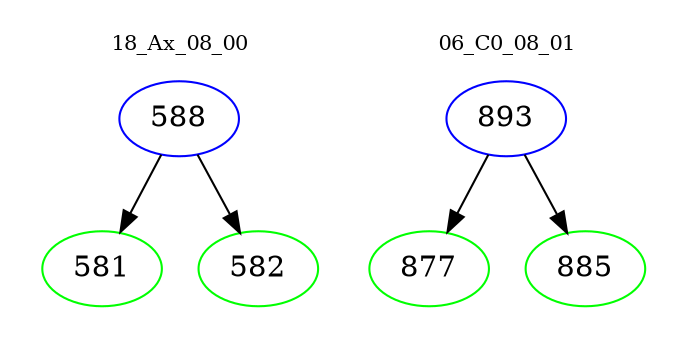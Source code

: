 digraph{
subgraph cluster_0 {
color = white
label = "18_Ax_08_00";
fontsize=10;
T0_588 [label="588", color="blue"]
T0_588 -> T0_581 [color="black"]
T0_581 [label="581", color="green"]
T0_588 -> T0_582 [color="black"]
T0_582 [label="582", color="green"]
}
subgraph cluster_1 {
color = white
label = "06_C0_08_01";
fontsize=10;
T1_893 [label="893", color="blue"]
T1_893 -> T1_877 [color="black"]
T1_877 [label="877", color="green"]
T1_893 -> T1_885 [color="black"]
T1_885 [label="885", color="green"]
}
}
